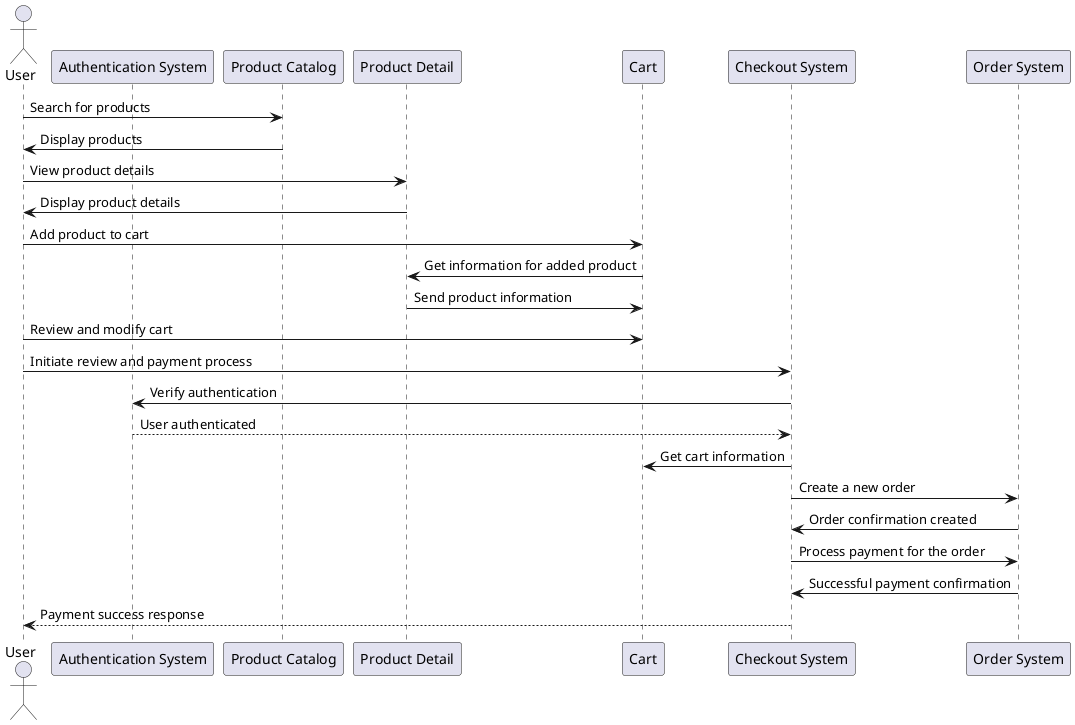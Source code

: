 @startuml
actor User
participant "Authentication System" as AuthSystem
participant "Product Catalog" as ProductCatalog
participant "Product Detail" as ProductDetail
participant Cart
participant "Checkout System" as CheckoutSystem
participant "Order System" as OrderSystem

User -> ProductCatalog: Search for products
ProductCatalog -> User: Display products
User -> ProductDetail: View product details
ProductDetail -> User: Display product details
User -> Cart: Add product to cart
Cart -> ProductDetail: Get information for added product
ProductDetail -> Cart: Send product information
User -> Cart: Review and modify cart
User -> CheckoutSystem: Initiate review and payment process
CheckoutSystem -> AuthSystem: Verify authentication
AuthSystem --> CheckoutSystem: User authenticated
CheckoutSystem -> Cart: Get cart information
CheckoutSystem -> OrderSystem: Create a new order
OrderSystem -> CheckoutSystem: Order confirmation created
CheckoutSystem -> OrderSystem: Process payment for the order
OrderSystem -> CheckoutSystem: Successful payment confirmation
CheckoutSystem --> User: Payment success response

@enduml

